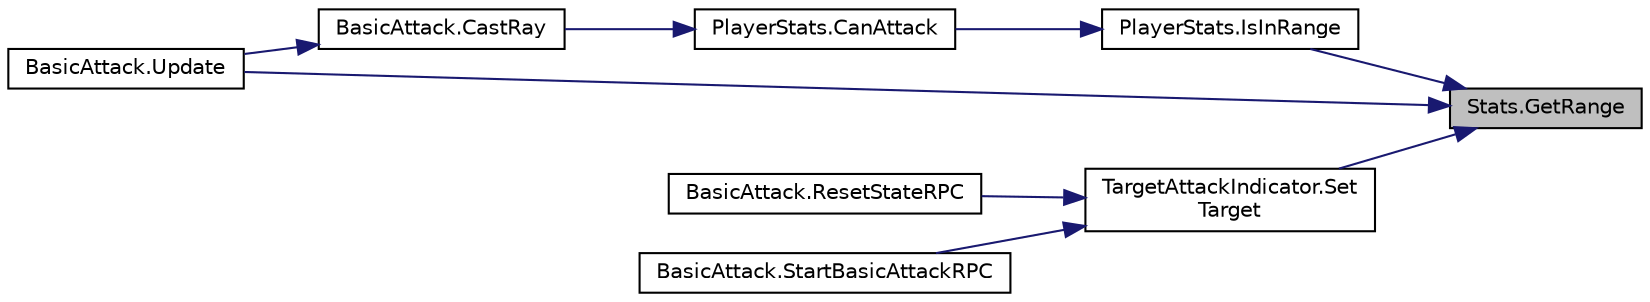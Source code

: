 digraph "Stats.GetRange"
{
 // INTERACTIVE_SVG=YES
 // LATEX_PDF_SIZE
  edge [fontname="Helvetica",fontsize="10",labelfontname="Helvetica",labelfontsize="10"];
  node [fontname="Helvetica",fontsize="10",shape=record];
  rankdir="RL";
  Node1 [label="Stats.GetRange",height=0.2,width=0.4,color="black", fillcolor="grey75", style="filled", fontcolor="black",tooltip="Returns the range of the entity"];
  Node1 -> Node2 [dir="back",color="midnightblue",fontsize="10",style="solid",fontname="Helvetica"];
  Node2 [label="PlayerStats.IsInRange",height=0.2,width=0.4,color="black", fillcolor="white", style="filled",URL="$class_player_stats.html#ab3af90aeca2c49cac5ec15500ba15d8a",tooltip="Returns true if the Player is in range with the other entity"];
  Node2 -> Node3 [dir="back",color="midnightblue",fontsize="10",style="solid",fontname="Helvetica"];
  Node3 [label="PlayerStats.CanAttack",height=0.2,width=0.4,color="black", fillcolor="white", style="filled",URL="$class_player_stats.html#ae3f3c15bb7d83955090bb397985aa006",tooltip="Returns true if the current entity can BasicAttack the other."];
  Node3 -> Node4 [dir="back",color="midnightblue",fontsize="10",style="solid",fontname="Helvetica"];
  Node4 [label="BasicAttack.CastRay",height=0.2,width=0.4,color="black", fillcolor="white", style="filled",URL="$class_basic_attack.html#a5d09a3ef54dfac2ab6130195c188492e",tooltip=" "];
  Node4 -> Node5 [dir="back",color="midnightblue",fontsize="10",style="solid",fontname="Helvetica"];
  Node5 [label="BasicAttack.Update",height=0.2,width=0.4,color="black", fillcolor="white", style="filled",URL="$class_basic_attack.html#abfcbbc50cfd92e9ca75bd41a5ad17990",tooltip=" "];
  Node1 -> Node6 [dir="back",color="midnightblue",fontsize="10",style="solid",fontname="Helvetica"];
  Node6 [label="TargetAttackIndicator.Set\lTarget",height=0.2,width=0.4,color="black", fillcolor="white", style="filled",URL="$class_target_attack_indicator.html#a9c5085eee4193a588f1673329c646e75",tooltip="Sets the current target to the indicator"];
  Node6 -> Node7 [dir="back",color="midnightblue",fontsize="10",style="solid",fontname="Helvetica"];
  Node7 [label="BasicAttack.ResetStateRPC",height=0.2,width=0.4,color="black", fillcolor="white", style="filled",URL="$class_basic_attack.html#ace5923cbff178c07c4583cf0d611f2f2",tooltip=" "];
  Node6 -> Node8 [dir="back",color="midnightblue",fontsize="10",style="solid",fontname="Helvetica"];
  Node8 [label="BasicAttack.StartBasicAttackRPC",height=0.2,width=0.4,color="black", fillcolor="white", style="filled",URL="$class_basic_attack.html#a03148795ea9c5a156263877844e35edc",tooltip=" "];
  Node1 -> Node5 [dir="back",color="midnightblue",fontsize="10",style="solid",fontname="Helvetica"];
}
